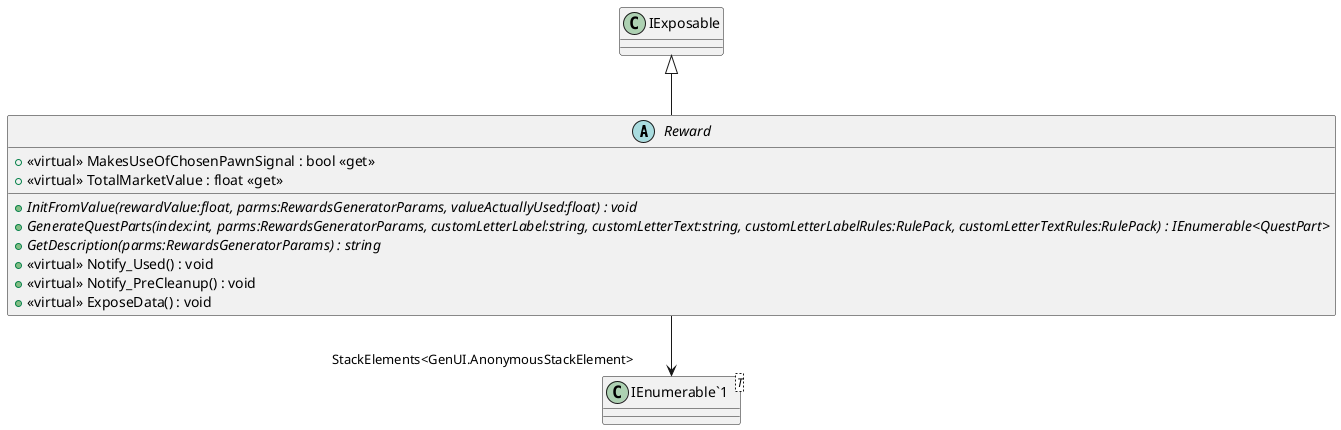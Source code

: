 @startuml
abstract class Reward {
    + <<virtual>> MakesUseOfChosenPawnSignal : bool <<get>>
    + <<virtual>> TotalMarketValue : float <<get>>
    + {abstract} InitFromValue(rewardValue:float, parms:RewardsGeneratorParams, valueActuallyUsed:float) : void
    + {abstract} GenerateQuestParts(index:int, parms:RewardsGeneratorParams, customLetterLabel:string, customLetterText:string, customLetterLabelRules:RulePack, customLetterTextRules:RulePack) : IEnumerable<QuestPart>
    + {abstract} GetDescription(parms:RewardsGeneratorParams) : string
    + <<virtual>> Notify_Used() : void
    + <<virtual>> Notify_PreCleanup() : void
    + <<virtual>> ExposeData() : void
}
class "IEnumerable`1"<T> {
}
IExposable <|-- Reward
Reward --> "StackElements<GenUI.AnonymousStackElement>" "IEnumerable`1"
@enduml
